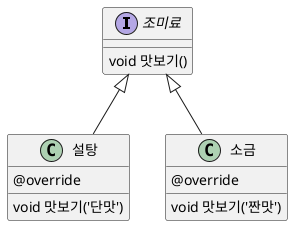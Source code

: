 @startuml
interface  조미료{
void 맛보기()
}

class 설탕 extends 조미료{
@override
void 맛보기('단맛')

}

class 소금 extends 조미료{
@override
void 맛보기('짠맛')
}
@enduml